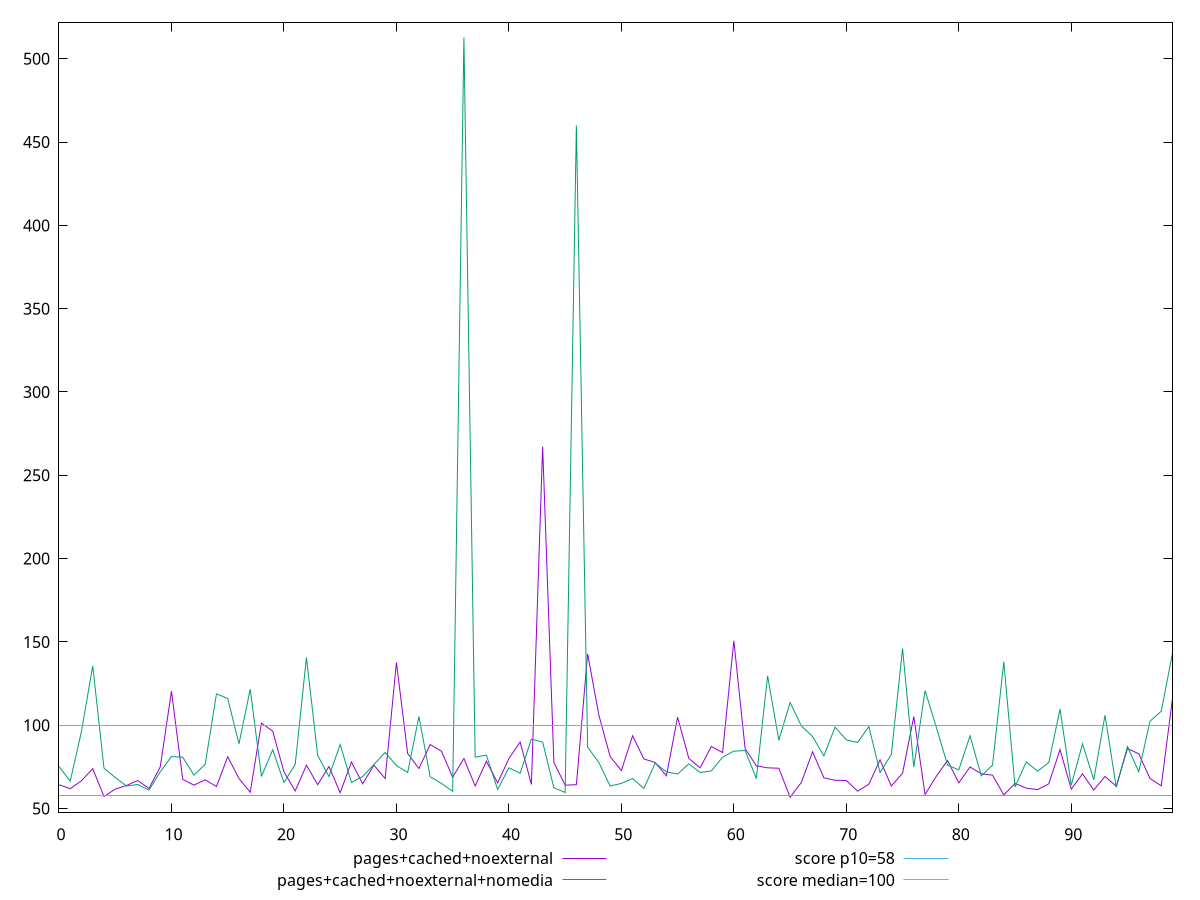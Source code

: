 reset

$pagesCachedNoexternal <<EOF
0 64.26666666666667
1 61.866666666666674
2 66.66666666666667
3 73.86666666666666
4 57.2
5 61.6
6 63.80000000000073
7 66.8
8 62
9 74.93333333333334
10 120.4
11 67.46666666666619
12 64
13 67.2
14 63.2
15 81.06666666666666
16 68.00000000000097
17 59.73333333333383
18 101.2
19 96.4
20 71.99999999999928
21 60.53333333333333
22 76
23 64.26666666666618
24 75.19999999999855
25 59.466666666666676
26 77.86666666666619
27 64.8
28 75.99999999999903
29 68.00000000000097
30 137.6
31 82.93333333333237
32 74
33 88.4
34 84.4
35 68.8
36 79.99999999999855
37 63.466666666666676
38 78.4
39 65.33333333333334
40 80
41 89.86666666666667
42 64.4
43 267.2
44 77.60000000000001
45 64
46 64.26666666666667
47 142.79999999999856
48 106
49 81.2
50 72.8
51 93.60000000000001
52 79.73333333333335
53 77.60000000000001
54 69.60000000000001
55 104.80000000000146
56 80
57 74.4
58 87.2
59 83.60000000000001
60 150.66666666666669
61 86.00000000000074
62 75.60000000000001
63 74.4
64 74.13333333333334
65 56.800000000000004
66 65.60000000000146
67 84
68 68.4
69 66.93333333333334
70 66.8
71 60.400000000000006
72 64.53333333333335
73 79.19999999999952
74 63.466666666666676
75 71.20000000000073
76 105.2
77 58.400000000000006
78 69.33333333333334
79 78.80000000000001
80 65.33333333333334
81 74.93333333333334
82 70.80000000000074
83 70
84 58.133333333333326
85 65.06666666666666
86 62.2
87 61.33333333333333
88 64.8
89 85.33333333333334
90 61.599999999999525
91 70.8
92 61.06666666666668
93 69.2
94 63.40000000000073
95 85.99999999999855
96 82.80000000000001
97 68
98 63.6
99 116
EOF

$pagesCachedNoexternalNomedia <<EOF
0 75.2
1 66.4
2 96.4
3 135.6
4 74.13333333333334
5 68.60000000000001
6 63.466666666666676
7 64.4
8 60.999999999999275
9 72
10 81.19999999999855
11 80.80000000000001
12 70
13 76.53333333333335
14 118.80000000000001
15 116
16 88.80000000000001
17 121.60000000000001
18 69.2
19 85.2
20 65.60000000000001
21 76.4
22 140.6
23 81.86666666666667
24 69.2
25 88.4
26 65.59999999999904
27 69.2
28 76.39999999999928
29 83.60000000000001
30 75.73333333333333
31 71.60000000000001
32 105.2
33 69.06666666666666
34 65.06666666666666
35 60.26666666666668
36 512.8000000000001
37 80.80000000000001
38 82
39 61.400000000000006
40 74.4
41 71.2
42 91.60000000000001
43 89.86666666666667
44 62.40000000000048
45 59.60000000000073
46 459.9999999999986
47 86.80000000000001
48 77.60000000000001
49 63.46666666666618
50 65.0666666666662
51 68
52 62
53 77.2
54 72.00000000000146
55 70.66666666666667
56 76.80000000000001
57 71.60000000000001
58 72.53333333333335
59 80.80000000000001
60 84.4
61 84.80000000000001
62 68
63 129.6
64 90.93333333333334
65 113.60000000000001
66 99.60000000000001
67 93.2
68 81.60000000000001
69 98.80000000000001
70 91.2
71 89.60000000000001
72 99.2
73 71.59999999999854
74 82.4
75 146
76 74.8
77 120.80000000000001
78 98.80000000000001
79 76
80 73.2
81 93.60000000000001
82 69.60000000000001
83 76
84 138
85 62.93333333333333
86 78
87 72.4
88 77.60000000000001
89 109.60000000000001
90 64
91 88.80000000000001
92 67.20000000000145
93 106
94 62.666666666666174
95 87.2
96 72
97 102.4
98 108.4
99 143.20000000000002
EOF

set key outside below
set xrange [0:99]
set yrange [47.68000000000001:521.9200000000001]
set trange [47.68000000000001:521.9200000000001]
set terminal svg size 640, 520 enhanced background rgb 'white'
set output "reprap/estimated-input-latency/comparison/line/2_vs_3.svg"

plot $pagesCachedNoexternal title "pages+cached+noexternal" with line, \
     $pagesCachedNoexternalNomedia title "pages+cached+noexternal+nomedia" with line, \
     58 title "score p10=58", \
     100 title "score median=100"

reset

